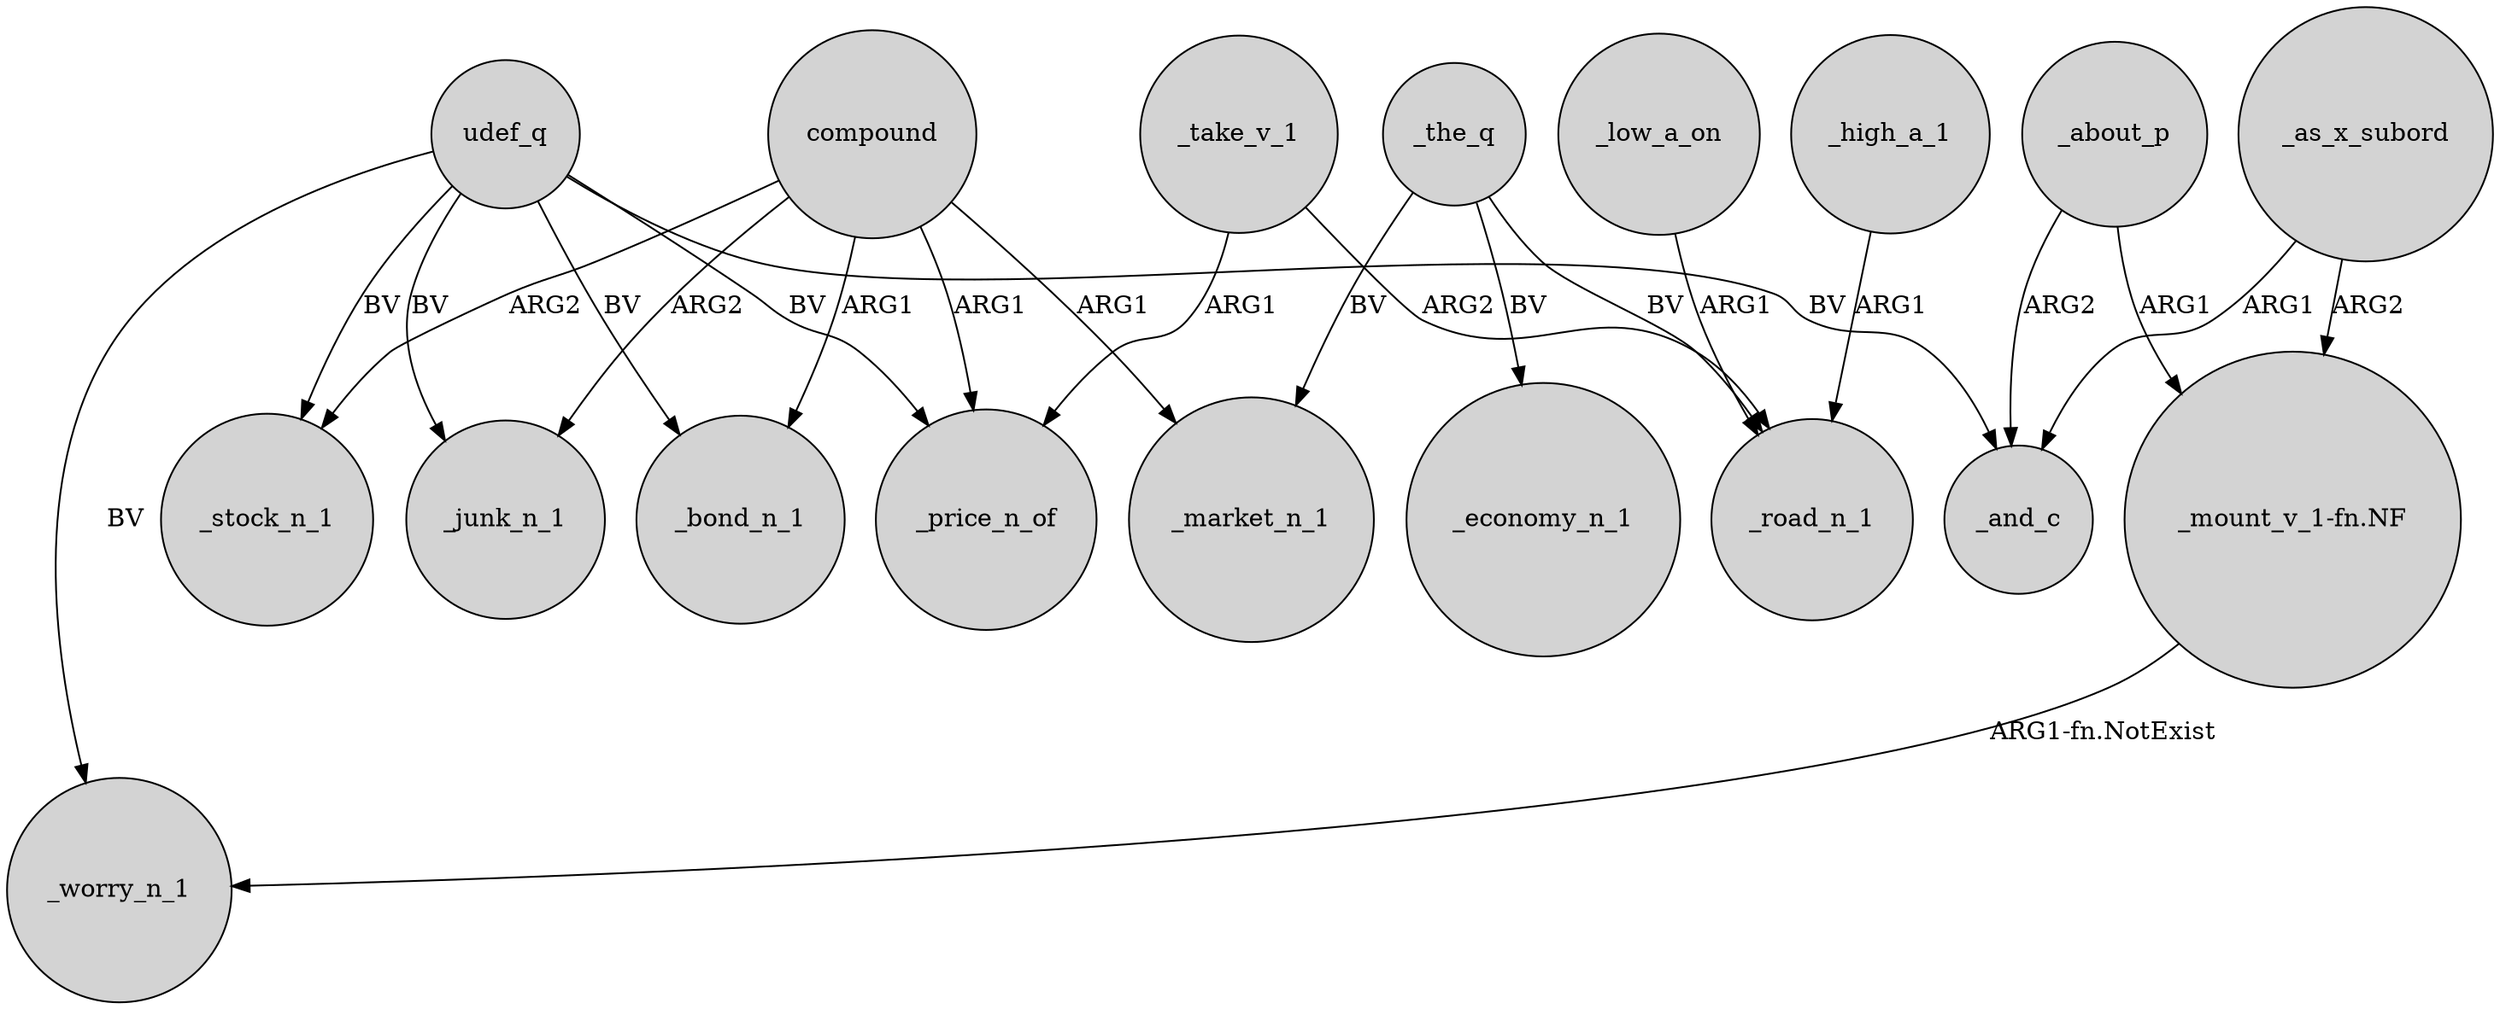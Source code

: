 digraph {
	node [shape=circle style=filled]
	udef_q -> _price_n_of [label=BV]
	compound -> _bond_n_1 [label=ARG1]
	_about_p -> "_mount_v_1-fn.NF" [label=ARG1]
	_the_q -> _economy_n_1 [label=BV]
	_take_v_1 -> _price_n_of [label=ARG1]
	compound -> _junk_n_1 [label=ARG2]
	_as_x_subord -> "_mount_v_1-fn.NF" [label=ARG2]
	"_mount_v_1-fn.NF" -> _worry_n_1 [label="ARG1-fn.NotExist"]
	_about_p -> _and_c [label=ARG2]
	compound -> _stock_n_1 [label=ARG2]
	udef_q -> _junk_n_1 [label=BV]
	udef_q -> _bond_n_1 [label=BV]
	udef_q -> _stock_n_1 [label=BV]
	_as_x_subord -> _and_c [label=ARG1]
	_take_v_1 -> _road_n_1 [label=ARG2]
	_low_a_on -> _road_n_1 [label=ARG1]
	_high_a_1 -> _road_n_1 [label=ARG1]
	_the_q -> _road_n_1 [label=BV]
	udef_q -> _worry_n_1 [label=BV]
	compound -> _market_n_1 [label=ARG1]
	compound -> _price_n_of [label=ARG1]
	_the_q -> _market_n_1 [label=BV]
	udef_q -> _and_c [label=BV]
}
